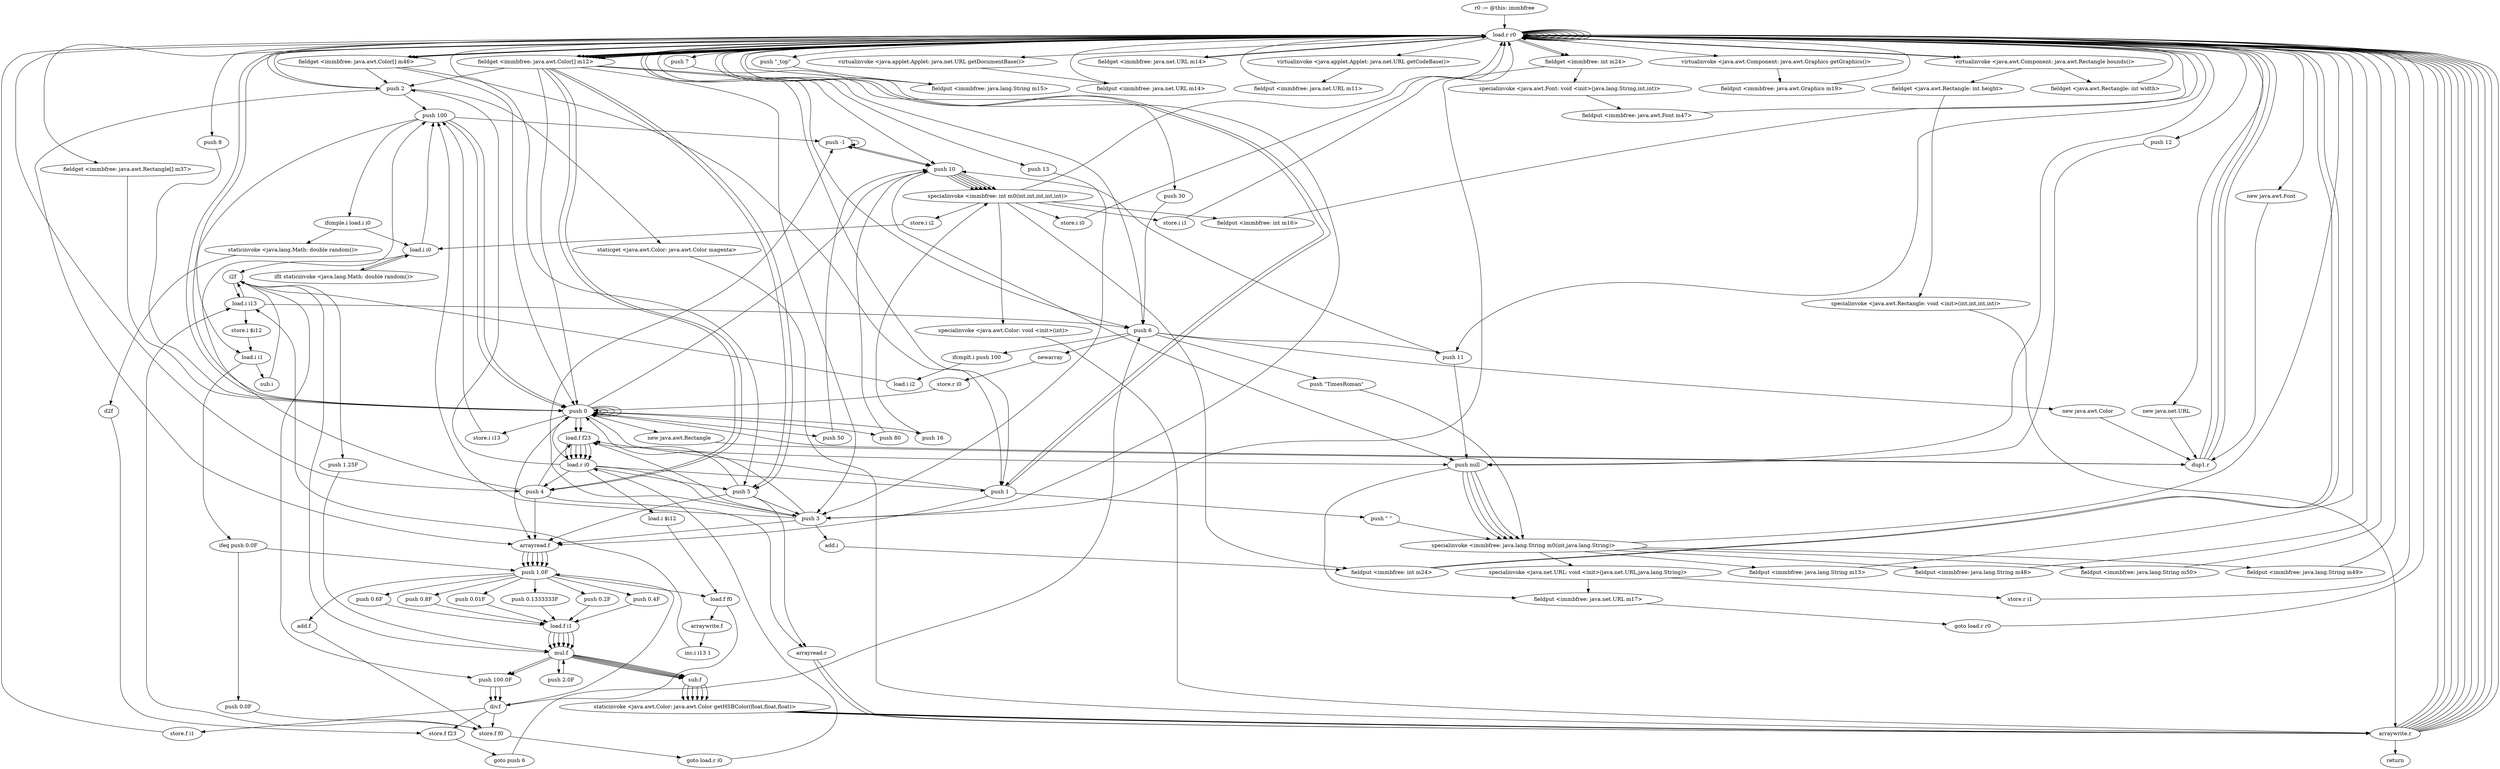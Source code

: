 digraph "" {
    "r0 := @this: immbfree"
    "load.r r0"
    "r0 := @this: immbfree"->"load.r r0";
    "push 2"
    "load.r r0"->"push 2";
    "push 100"
    "push 2"->"push 100";
    "push -1"
    "push 100"->"push -1";
    "push -1"->"push -1";
    "push 10"
    "push -1"->"push 10";
    "specialinvoke <immbfree: int m0(int,int,int,int,int)>"
    "push 10"->"specialinvoke <immbfree: int m0(int,int,int,int,int)>";
    "store.i i0"
    "specialinvoke <immbfree: int m0(int,int,int,int,int)>"->"store.i i0";
    "store.i i0"->"load.r r0";
    "push 3"
    "load.r r0"->"push 3";
    "push 3"->"push 100";
    "push 0"
    "push 100"->"push 0";
    "push 50"
    "push 0"->"push 50";
    "push 50"->"push 10";
    "push 10"->"specialinvoke <immbfree: int m0(int,int,int,int,int)>";
    "store.i i1"
    "specialinvoke <immbfree: int m0(int,int,int,int,int)>"->"store.i i1";
    "store.i i1"->"load.r r0";
    "push 4"
    "load.r r0"->"push 4";
    "push 4"->"push 100";
    "push 100"->"push 0";
    "push 80"
    "push 0"->"push 80";
    "push 80"->"push 10";
    "push 10"->"specialinvoke <immbfree: int m0(int,int,int,int,int)>";
    "store.i i2"
    "specialinvoke <immbfree: int m0(int,int,int,int,int)>"->"store.i i2";
    "load.i i0"
    "store.i i2"->"load.i i0";
    "iflt staticinvoke <java.lang.Math: double random()>"
    "load.i i0"->"iflt staticinvoke <java.lang.Math: double random()>";
    "iflt staticinvoke <java.lang.Math: double random()>"->"load.i i0";
    "load.i i0"->"push 100";
    "ifcmple.i load.i i0"
    "push 100"->"ifcmple.i load.i i0";
    "staticinvoke <java.lang.Math: double random()>"
    "ifcmple.i load.i i0"->"staticinvoke <java.lang.Math: double random()>";
    "d2f"
    "staticinvoke <java.lang.Math: double random()>"->"d2f";
    "store.f f23"
    "d2f"->"store.f f23";
    "goto push 6"
    "store.f f23"->"goto push 6";
    "push 6"
    "goto push 6"->"push 6";
    "newarray"
    "push 6"->"newarray";
    "store.r i0"
    "newarray"->"store.r i0";
    "store.r i0"->"push 0";
    "store.i i13"
    "push 0"->"store.i i13";
    "store.i i13"->"push 100";
    "load.i i1"
    "push 100"->"load.i i1";
    "sub.i"
    "load.i i1"->"sub.i";
    "i2f"
    "sub.i"->"i2f";
    "load.i i13"
    "i2f"->"load.i i13";
    "load.i i13"->"i2f";
    "mul.f"
    "i2f"->"mul.f";
    "push 2.0F"
    "mul.f"->"push 2.0F";
    "push 2.0F"->"mul.f";
    "push 100.0F"
    "mul.f"->"push 100.0F";
    "div.f"
    "push 100.0F"->"div.f";
    "push 1.0F"
    "div.f"->"push 1.0F";
    "add.f"
    "push 1.0F"->"add.f";
    "store.f f0"
    "add.f"->"store.f f0";
    "store.f f0"->"load.i i13";
    "store.i $i12"
    "load.i i13"->"store.i $i12";
    "store.i $i12"->"load.i i1";
    "ifeq push 0.0F"
    "load.i i1"->"ifeq push 0.0F";
    "ifeq push 0.0F"->"push 1.0F";
    "load.f f0"
    "push 1.0F"->"load.f f0";
    "load.f f0"->"div.f";
    "div.f"->"store.f f0";
    "goto load.r i0"
    "store.f f0"->"goto load.r i0";
    "load.r i0"
    "goto load.r i0"->"load.r i0";
    "load.i $i12"
    "load.r i0"->"load.i $i12";
    "load.i $i12"->"load.f f0";
    "arraywrite.f"
    "load.f f0"->"arraywrite.f";
    "inc.i i13 1"
    "arraywrite.f"->"inc.i i13 1";
    "inc.i i13 1"->"load.i i13";
    "load.i i13"->"push 6";
    "ifcmplt.i push 100"
    "push 6"->"ifcmplt.i push 100";
    "load.i i2"
    "ifcmplt.i push 100"->"load.i i2";
    "load.i i2"->"i2f";
    "push 1.25F"
    "i2f"->"push 1.25F";
    "push 1.25F"->"mul.f";
    "mul.f"->"push 100.0F";
    "push 100.0F"->"div.f";
    "store.f i1"
    "div.f"->"store.f i1";
    "store.f i1"->"load.r r0";
    "fieldget <immbfree: java.awt.Color[] m12>"
    "load.r r0"->"fieldget <immbfree: java.awt.Color[] m12>";
    "push 5"
    "fieldget <immbfree: java.awt.Color[] m12>"->"push 5";
    "load.f f23"
    "push 5"->"load.f f23";
    "load.f f23"->"load.r i0";
    "load.r i0"->"push 5";
    "arrayread.f"
    "push 5"->"arrayread.f";
    "arrayread.f"->"push 1.0F";
    "push 0.01F"
    "push 1.0F"->"push 0.01F";
    "load.f i1"
    "push 0.01F"->"load.f i1";
    "load.f i1"->"mul.f";
    "sub.f"
    "mul.f"->"sub.f";
    "staticinvoke <java.awt.Color: java.awt.Color getHSBColor(float,float,float)>"
    "sub.f"->"staticinvoke <java.awt.Color: java.awt.Color getHSBColor(float,float,float)>";
    "arraywrite.r"
    "staticinvoke <java.awt.Color: java.awt.Color getHSBColor(float,float,float)>"->"arraywrite.r";
    "arraywrite.r"->"load.r r0";
    "load.r r0"->"fieldget <immbfree: java.awt.Color[] m12>";
    "fieldget <immbfree: java.awt.Color[] m12>"->"push 3";
    "push 3"->"load.f f23";
    "load.f f23"->"load.r i0";
    "load.r i0"->"push 4";
    "push 4"->"arrayread.f";
    "arrayread.f"->"push 1.0F";
    "push 0.1333333F"
    "push 1.0F"->"push 0.1333333F";
    "push 0.1333333F"->"load.f i1";
    "load.f i1"->"mul.f";
    "mul.f"->"sub.f";
    "sub.f"->"staticinvoke <java.awt.Color: java.awt.Color getHSBColor(float,float,float)>";
    "staticinvoke <java.awt.Color: java.awt.Color getHSBColor(float,float,float)>"->"arraywrite.r";
    "arraywrite.r"->"load.r r0";
    "load.r r0"->"fieldget <immbfree: java.awt.Color[] m12>";
    "fieldget <immbfree: java.awt.Color[] m12>"->"push 0";
    "push 0"->"load.f f23";
    "load.f f23"->"load.r i0";
    "load.r i0"->"push 3";
    "push 3"->"arrayread.f";
    "arrayread.f"->"push 1.0F";
    "push 0.2F"
    "push 1.0F"->"push 0.2F";
    "push 0.2F"->"load.f i1";
    "load.f i1"->"mul.f";
    "mul.f"->"sub.f";
    "sub.f"->"staticinvoke <java.awt.Color: java.awt.Color getHSBColor(float,float,float)>";
    "staticinvoke <java.awt.Color: java.awt.Color getHSBColor(float,float,float)>"->"arraywrite.r";
    "arraywrite.r"->"load.r r0";
    "load.r r0"->"fieldget <immbfree: java.awt.Color[] m12>";
    "fieldget <immbfree: java.awt.Color[] m12>"->"push 4";
    "push 4"->"load.f f23";
    "load.f f23"->"load.r i0";
    "load.r i0"->"push 2";
    "push 2"->"arrayread.f";
    "arrayread.f"->"push 1.0F";
    "push 0.4F"
    "push 1.0F"->"push 0.4F";
    "push 0.4F"->"load.f i1";
    "load.f i1"->"mul.f";
    "mul.f"->"sub.f";
    "sub.f"->"staticinvoke <java.awt.Color: java.awt.Color getHSBColor(float,float,float)>";
    "staticinvoke <java.awt.Color: java.awt.Color getHSBColor(float,float,float)>"->"arraywrite.r";
    "arraywrite.r"->"load.r r0";
    "fieldget <immbfree: java.awt.Color[] m46>"
    "load.r r0"->"fieldget <immbfree: java.awt.Color[] m46>";
    "fieldget <immbfree: java.awt.Color[] m46>"->"push 0";
    "push 0"->"load.f f23";
    "load.f f23"->"load.r i0";
    "push 1"
    "load.r i0"->"push 1";
    "push 1"->"arrayread.f";
    "arrayread.f"->"push 1.0F";
    "push 0.6F"
    "push 1.0F"->"push 0.6F";
    "push 0.6F"->"load.f i1";
    "load.f i1"->"mul.f";
    "mul.f"->"sub.f";
    "sub.f"->"staticinvoke <java.awt.Color: java.awt.Color getHSBColor(float,float,float)>";
    "staticinvoke <java.awt.Color: java.awt.Color getHSBColor(float,float,float)>"->"arraywrite.r";
    "arraywrite.r"->"load.r r0";
    "load.r r0"->"fieldget <immbfree: java.awt.Color[] m12>";
    "fieldget <immbfree: java.awt.Color[] m12>"->"push 1";
    "push 1"->"load.f f23";
    "load.f f23"->"load.r i0";
    "load.r i0"->"push 0";
    "push 0"->"arrayread.f";
    "arrayread.f"->"push 1.0F";
    "push 0.8F"
    "push 1.0F"->"push 0.8F";
    "push 0.8F"->"load.f i1";
    "load.f i1"->"mul.f";
    "mul.f"->"sub.f";
    "sub.f"->"staticinvoke <java.awt.Color: java.awt.Color getHSBColor(float,float,float)>";
    "staticinvoke <java.awt.Color: java.awt.Color getHSBColor(float,float,float)>"->"arraywrite.r";
    "arraywrite.r"->"load.r r0";
    "load.r r0"->"fieldget <immbfree: java.awt.Color[] m46>";
    "fieldget <immbfree: java.awt.Color[] m46>"->"push 1";
    "push 1"->"load.r r0";
    "load.r r0"->"fieldget <immbfree: java.awt.Color[] m12>";
    "fieldget <immbfree: java.awt.Color[] m12>"->"push 5";
    "arrayread.r"
    "push 5"->"arrayread.r";
    "arrayread.r"->"arraywrite.r";
    "arraywrite.r"->"load.r r0";
    "load.r r0"->"fieldget <immbfree: java.awt.Color[] m46>";
    "fieldget <immbfree: java.awt.Color[] m46>"->"push 2";
    "push 2"->"load.r r0";
    "load.r r0"->"fieldget <immbfree: java.awt.Color[] m12>";
    "fieldget <immbfree: java.awt.Color[] m12>"->"push 4";
    "push 4"->"arrayread.r";
    "arrayread.r"->"arraywrite.r";
    "arraywrite.r"->"load.r r0";
    "load.r r0"->"fieldget <immbfree: java.awt.Color[] m12>";
    "fieldget <immbfree: java.awt.Color[] m12>"->"push 6";
    "new java.awt.Color"
    "push 6"->"new java.awt.Color";
    "dup1.r"
    "new java.awt.Color"->"dup1.r";
    "dup1.r"->"load.r r0";
    "push 8"
    "load.r r0"->"push 8";
    "push 8"->"push 0";
    "push 0"->"push 0";
    "push 0"->"push 0";
    "push 16"
    "push 0"->"push 16";
    "push 16"->"specialinvoke <immbfree: int m0(int,int,int,int,int)>";
    "specialinvoke <java.awt.Color: void <init>(int)>"
    "specialinvoke <immbfree: int m0(int,int,int,int,int)>"->"specialinvoke <java.awt.Color: void <init>(int)>";
    "specialinvoke <java.awt.Color: void <init>(int)>"->"arraywrite.r";
    "arraywrite.r"->"load.r r0";
    "load.r r0"->"load.r r0";
    "load.r r0"->"push 1";
    "push \" \""
    "push 1"->"push \" \"";
    "specialinvoke <immbfree: java.lang.String m0(int,java.lang.String)>"
    "push \" \""->"specialinvoke <immbfree: java.lang.String m0(int,java.lang.String)>";
    "fieldput <immbfree: java.lang.String m13>"
    "specialinvoke <immbfree: java.lang.String m0(int,java.lang.String)>"->"fieldput <immbfree: java.lang.String m13>";
    "fieldput <immbfree: java.lang.String m13>"->"load.r r0";
    "push \"_top\""
    "load.r r0"->"push \"_top\"";
    "fieldput <immbfree: java.lang.String m15>"
    "push \"_top\""->"fieldput <immbfree: java.lang.String m15>";
    "fieldput <immbfree: java.lang.String m15>"->"load.r r0";
    "load.r r0"->"load.r r0";
    "push 7"
    "load.r r0"->"push 7";
    "push 30"
    "push 7"->"push 30";
    "push 30"->"push 6";
    "push 11"
    "push 6"->"push 11";
    "push 11"->"push 10";
    "push 10"->"specialinvoke <immbfree: int m0(int,int,int,int,int)>";
    "fieldput <immbfree: int m24>"
    "specialinvoke <immbfree: int m0(int,int,int,int,int)>"->"fieldput <immbfree: int m24>";
    "fieldput <immbfree: int m24>"->"load.r r0";
    "new java.awt.Font"
    "load.r r0"->"new java.awt.Font";
    "new java.awt.Font"->"dup1.r";
    "dup1.r"->"load.r r0";
    "load.r r0"->"push 6";
    "push \"TimesRoman\""
    "push 6"->"push \"TimesRoman\"";
    "push \"TimesRoman\""->"specialinvoke <immbfree: java.lang.String m0(int,java.lang.String)>";
    "specialinvoke <immbfree: java.lang.String m0(int,java.lang.String)>"->"load.r r0";
    "load.r r0"->"push 5";
    "push 5"->"push 3";
    "push 3"->"push 0";
    "push 0"->"push 0";
    "push 0"->"push 10";
    "push 10"->"specialinvoke <immbfree: int m0(int,int,int,int,int)>";
    "specialinvoke <immbfree: int m0(int,int,int,int,int)>"->"load.r r0";
    "fieldget <immbfree: int m24>"
    "load.r r0"->"fieldget <immbfree: int m24>";
    "specialinvoke <java.awt.Font: void <init>(java.lang.String,int,int)>"
    "fieldget <immbfree: int m24>"->"specialinvoke <java.awt.Font: void <init>(java.lang.String,int,int)>";
    "fieldput <immbfree: java.awt.Font m47>"
    "specialinvoke <java.awt.Font: void <init>(java.lang.String,int,int)>"->"fieldput <immbfree: java.awt.Font m47>";
    "fieldput <immbfree: java.awt.Font m47>"->"load.r r0";
    "load.r r0"->"load.r r0";
    "load.r r0"->"fieldget <immbfree: int m24>";
    "fieldget <immbfree: int m24>"->"push 3";
    "add.i"
    "push 3"->"add.i";
    "add.i"->"fieldput <immbfree: int m24>";
    "fieldput <immbfree: int m24>"->"load.r r0";
    "load.r r0"->"load.r r0";
    "virtualinvoke <java.applet.Applet: java.net.URL getDocumentBase()>"
    "load.r r0"->"virtualinvoke <java.applet.Applet: java.net.URL getDocumentBase()>";
    "fieldput <immbfree: java.net.URL m14>"
    "virtualinvoke <java.applet.Applet: java.net.URL getDocumentBase()>"->"fieldput <immbfree: java.net.URL m14>";
    "fieldput <immbfree: java.net.URL m14>"->"load.r r0";
    "load.r r0"->"load.r r0";
    "virtualinvoke <java.applet.Applet: java.net.URL getCodeBase()>"
    "load.r r0"->"virtualinvoke <java.applet.Applet: java.net.URL getCodeBase()>";
    "fieldput <immbfree: java.net.URL m11>"
    "virtualinvoke <java.applet.Applet: java.net.URL getCodeBase()>"->"fieldput <immbfree: java.net.URL m11>";
    "fieldput <immbfree: java.net.URL m11>"->"load.r r0";
    "new java.net.URL"
    "load.r r0"->"new java.net.URL";
    "new java.net.URL"->"dup1.r";
    "dup1.r"->"load.r r0";
    "fieldget <immbfree: java.net.URL m14>"
    "load.r r0"->"fieldget <immbfree: java.net.URL m14>";
    "fieldget <immbfree: java.net.URL m14>"->"load.r r0";
    "load.r r0"->"push 0";
    "push null"
    "push 0"->"push null";
    "push null"->"specialinvoke <immbfree: java.lang.String m0(int,java.lang.String)>";
    "specialinvoke <java.net.URL: void <init>(java.net.URL,java.lang.String)>"
    "specialinvoke <immbfree: java.lang.String m0(int,java.lang.String)>"->"specialinvoke <java.net.URL: void <init>(java.net.URL,java.lang.String)>";
    "fieldput <immbfree: java.net.URL m17>"
    "specialinvoke <java.net.URL: void <init>(java.net.URL,java.lang.String)>"->"fieldput <immbfree: java.net.URL m17>";
    "goto load.r r0"
    "fieldput <immbfree: java.net.URL m17>"->"goto load.r r0";
    "goto load.r r0"->"load.r r0";
    "load.r r0"->"fieldget <immbfree: java.awt.Color[] m12>";
    "fieldget <immbfree: java.awt.Color[] m12>"->"push 2";
    "staticget <java.awt.Color: java.awt.Color magenta>"
    "push 2"->"staticget <java.awt.Color: java.awt.Color magenta>";
    "staticget <java.awt.Color: java.awt.Color magenta>"->"arraywrite.r";
    "arraywrite.r"->"load.r r0";
    "load.r r0"->"load.r r0";
    "load.r r0"->"push 10";
    "push 10"->"push null";
    "push null"->"specialinvoke <immbfree: java.lang.String m0(int,java.lang.String)>";
    "fieldput <immbfree: java.lang.String m48>"
    "specialinvoke <immbfree: java.lang.String m0(int,java.lang.String)>"->"fieldput <immbfree: java.lang.String m48>";
    "fieldput <immbfree: java.lang.String m48>"->"load.r r0";
    "load.r r0"->"load.r r0";
    "load.r r0"->"push 11";
    "push 11"->"push null";
    "push null"->"specialinvoke <immbfree: java.lang.String m0(int,java.lang.String)>";
    "fieldput <immbfree: java.lang.String m50>"
    "specialinvoke <immbfree: java.lang.String m0(int,java.lang.String)>"->"fieldput <immbfree: java.lang.String m50>";
    "fieldput <immbfree: java.lang.String m50>"->"load.r r0";
    "load.r r0"->"load.r r0";
    "push 12"
    "load.r r0"->"push 12";
    "push 12"->"push null";
    "push null"->"specialinvoke <immbfree: java.lang.String m0(int,java.lang.String)>";
    "fieldput <immbfree: java.lang.String m49>"
    "specialinvoke <immbfree: java.lang.String m0(int,java.lang.String)>"->"fieldput <immbfree: java.lang.String m49>";
    "fieldput <immbfree: java.lang.String m49>"->"load.r r0";
    "load.r r0"->"load.r r0";
    "push 13"
    "load.r r0"->"push 13";
    "push 13"->"push 3";
    "push 3"->"push -1";
    "push -1"->"push -1";
    "push -1"->"push 10";
    "push 10"->"specialinvoke <immbfree: int m0(int,int,int,int,int)>";
    "fieldput <immbfree: int m16>"
    "specialinvoke <immbfree: int m0(int,int,int,int,int)>"->"fieldput <immbfree: int m16>";
    "fieldput <immbfree: int m16>"->"load.r r0";
    "load.r r0"->"load.r r0";
    "virtualinvoke <java.awt.Component: java.awt.Graphics getGraphics()>"
    "load.r r0"->"virtualinvoke <java.awt.Component: java.awt.Graphics getGraphics()>";
    "fieldput <immbfree: java.awt.Graphics m19>"
    "virtualinvoke <java.awt.Component: java.awt.Graphics getGraphics()>"->"fieldput <immbfree: java.awt.Graphics m19>";
    "fieldput <immbfree: java.awt.Graphics m19>"->"load.r r0";
    "fieldget <immbfree: java.awt.Rectangle[] m37>"
    "load.r r0"->"fieldget <immbfree: java.awt.Rectangle[] m37>";
    "fieldget <immbfree: java.awt.Rectangle[] m37>"->"push 0";
    "new java.awt.Rectangle"
    "push 0"->"new java.awt.Rectangle";
    "new java.awt.Rectangle"->"dup1.r";
    "dup1.r"->"push 0";
    "push 0"->"push 0";
    "push 0"->"load.r r0";
    "virtualinvoke <java.awt.Component: java.awt.Rectangle bounds()>"
    "load.r r0"->"virtualinvoke <java.awt.Component: java.awt.Rectangle bounds()>";
    "fieldget <java.awt.Rectangle: int width>"
    "virtualinvoke <java.awt.Component: java.awt.Rectangle bounds()>"->"fieldget <java.awt.Rectangle: int width>";
    "fieldget <java.awt.Rectangle: int width>"->"load.r r0";
    "load.r r0"->"virtualinvoke <java.awt.Component: java.awt.Rectangle bounds()>";
    "fieldget <java.awt.Rectangle: int height>"
    "virtualinvoke <java.awt.Component: java.awt.Rectangle bounds()>"->"fieldget <java.awt.Rectangle: int height>";
    "specialinvoke <java.awt.Rectangle: void <init>(int,int,int,int)>"
    "fieldget <java.awt.Rectangle: int height>"->"specialinvoke <java.awt.Rectangle: void <init>(int,int,int,int)>";
    "specialinvoke <java.awt.Rectangle: void <init>(int,int,int,int)>"->"arraywrite.r";
    "return"
    "arraywrite.r"->"return";
    "store.r i1"
    "specialinvoke <java.net.URL: void <init>(java.net.URL,java.lang.String)>"->"store.r i1";
    "store.r i1"->"load.r r0";
    "load.r r0"->"push null";
    "push null"->"fieldput <immbfree: java.net.URL m17>";
    "push 0.0F"
    "ifeq push 0.0F"->"push 0.0F";
    "push 0.0F"->"store.f f0";
    "ifcmple.i load.i i0"->"load.i i0";
    "load.i i0"->"i2f";
    "i2f"->"push 100.0F";
    "push 100.0F"->"div.f";
    "div.f"->"store.f f23";
}
